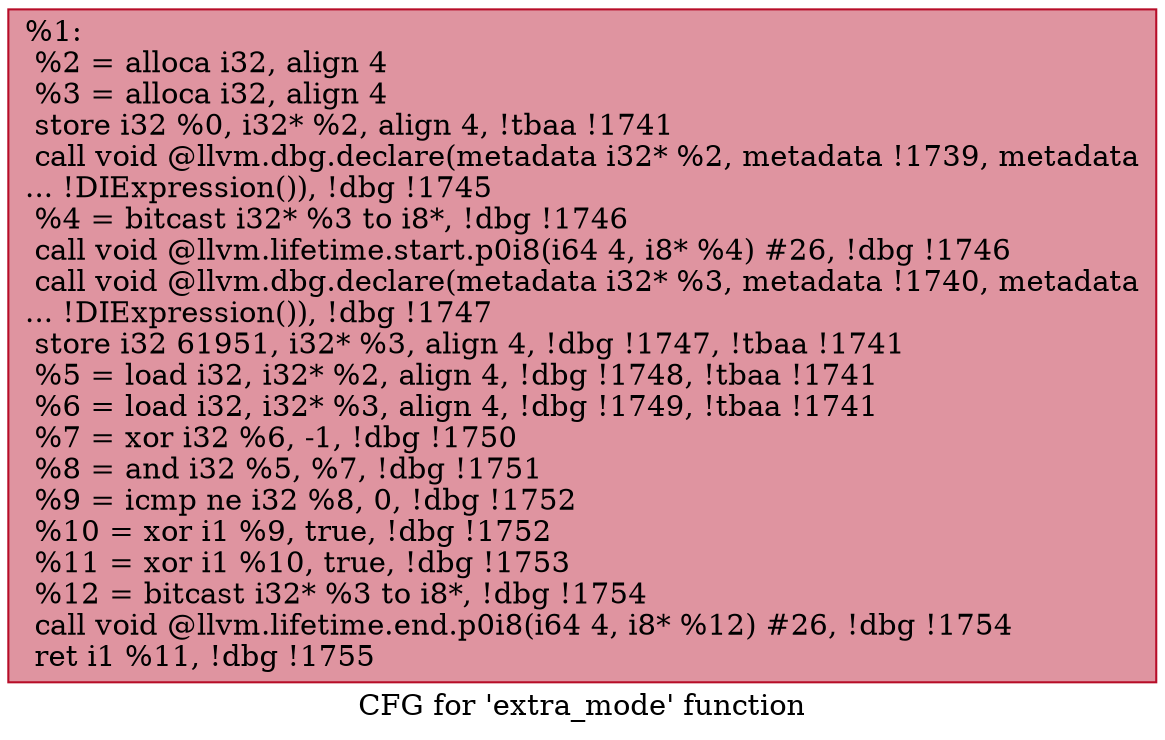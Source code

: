 digraph "CFG for 'extra_mode' function" {
	label="CFG for 'extra_mode' function";

	Node0x168b240 [shape=record,color="#b70d28ff", style=filled, fillcolor="#b70d2870",label="{%1:\l  %2 = alloca i32, align 4\l  %3 = alloca i32, align 4\l  store i32 %0, i32* %2, align 4, !tbaa !1741\l  call void @llvm.dbg.declare(metadata i32* %2, metadata !1739, metadata\l... !DIExpression()), !dbg !1745\l  %4 = bitcast i32* %3 to i8*, !dbg !1746\l  call void @llvm.lifetime.start.p0i8(i64 4, i8* %4) #26, !dbg !1746\l  call void @llvm.dbg.declare(metadata i32* %3, metadata !1740, metadata\l... !DIExpression()), !dbg !1747\l  store i32 61951, i32* %3, align 4, !dbg !1747, !tbaa !1741\l  %5 = load i32, i32* %2, align 4, !dbg !1748, !tbaa !1741\l  %6 = load i32, i32* %3, align 4, !dbg !1749, !tbaa !1741\l  %7 = xor i32 %6, -1, !dbg !1750\l  %8 = and i32 %5, %7, !dbg !1751\l  %9 = icmp ne i32 %8, 0, !dbg !1752\l  %10 = xor i1 %9, true, !dbg !1752\l  %11 = xor i1 %10, true, !dbg !1753\l  %12 = bitcast i32* %3 to i8*, !dbg !1754\l  call void @llvm.lifetime.end.p0i8(i64 4, i8* %12) #26, !dbg !1754\l  ret i1 %11, !dbg !1755\l}"];
}
